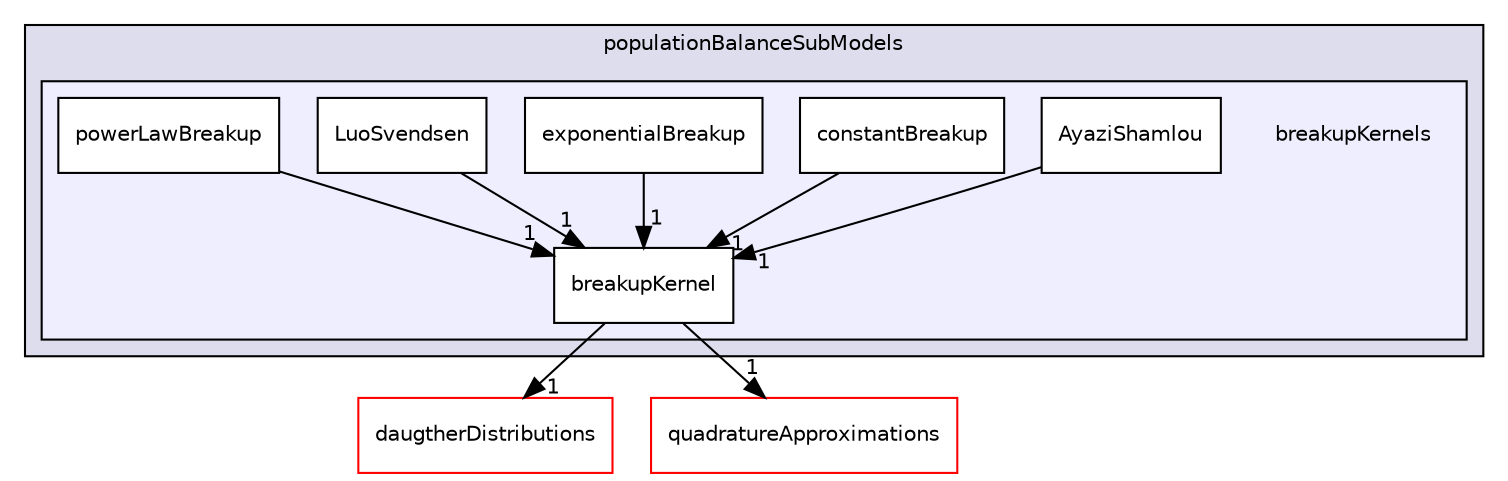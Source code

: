 digraph "breakupKernels" {
  bgcolor=transparent;
  compound=true
  node [ fontsize="10", fontname="Helvetica"];
  edge [ labelfontsize="10", labelfontname="Helvetica"];
  subgraph clusterdir_58c61e057ed2119d9755c9fdbb448648 {
    graph [ bgcolor="#ddddee", pencolor="black", label="populationBalanceSubModels" fontname="Helvetica", fontsize="10", URL="dir_58c61e057ed2119d9755c9fdbb448648.html"]
  subgraph clusterdir_8db1431bcb360c6bb23f8119e5d3e19f {
    graph [ bgcolor="#eeeeff", pencolor="black", label="" URL="dir_8db1431bcb360c6bb23f8119e5d3e19f.html"];
    dir_8db1431bcb360c6bb23f8119e5d3e19f [shape=plaintext label="breakupKernels"];
    dir_1306103f5437f7f37382e35d6e11531c [shape=box label="AyaziShamlou" color="black" fillcolor="white" style="filled" URL="dir_1306103f5437f7f37382e35d6e11531c.html"];
    dir_716f5cbb281bc8c04cbc643b875570af [shape=box label="breakupKernel" color="black" fillcolor="white" style="filled" URL="dir_716f5cbb281bc8c04cbc643b875570af.html"];
    dir_ec962048887fbe66c5ce5954e7dd257a [shape=box label="constantBreakup" color="black" fillcolor="white" style="filled" URL="dir_ec962048887fbe66c5ce5954e7dd257a.html"];
    dir_fd026c3281016f3d3666195c1f155dc1 [shape=box label="exponentialBreakup" color="black" fillcolor="white" style="filled" URL="dir_fd026c3281016f3d3666195c1f155dc1.html"];
    dir_fbc137e3cc243de2da002e83dec1881d [shape=box label="LuoSvendsen" color="black" fillcolor="white" style="filled" URL="dir_fbc137e3cc243de2da002e83dec1881d.html"];
    dir_6f8b621b944caae87bc94d849050c71d [shape=box label="powerLawBreakup" color="black" fillcolor="white" style="filled" URL="dir_6f8b621b944caae87bc94d849050c71d.html"];
  }
  }
  dir_a959301c3cf54322ad2aac04893d37dc [shape=box label="daugtherDistributions" color="red" URL="dir_a959301c3cf54322ad2aac04893d37dc.html"];
  dir_719cf215453ac00ed8aac873f3732925 [shape=box label="quadratureApproximations" color="red" URL="dir_719cf215453ac00ed8aac873f3732925.html"];
  dir_fbc137e3cc243de2da002e83dec1881d->dir_716f5cbb281bc8c04cbc643b875570af [headlabel="1", labeldistance=1.5 headhref="dir_000224_000059.html"];
  dir_ec962048887fbe66c5ce5954e7dd257a->dir_716f5cbb281bc8c04cbc643b875570af [headlabel="1", labeldistance=1.5 headhref="dir_000089_000059.html"];
  dir_1306103f5437f7f37382e35d6e11531c->dir_716f5cbb281bc8c04cbc643b875570af [headlabel="1", labeldistance=1.5 headhref="dir_000042_000059.html"];
  dir_fd026c3281016f3d3666195c1f155dc1->dir_716f5cbb281bc8c04cbc643b875570af [headlabel="1", labeldistance=1.5 headhref="dir_000140_000059.html"];
  dir_716f5cbb281bc8c04cbc643b875570af->dir_a959301c3cf54322ad2aac04893d37dc [headlabel="1", labeldistance=1.5 headhref="dir_000059_000119.html"];
  dir_716f5cbb281bc8c04cbc643b875570af->dir_719cf215453ac00ed8aac873f3732925 [headlabel="1", labeldistance=1.5 headhref="dir_000059_000242.html"];
  dir_6f8b621b944caae87bc94d849050c71d->dir_716f5cbb281bc8c04cbc643b875570af [headlabel="1", labeldistance=1.5 headhref="dir_000317_000059.html"];
}
